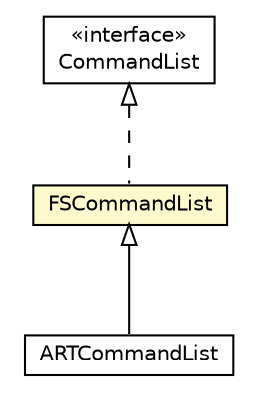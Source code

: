 #!/usr/local/bin/dot
#
# Class diagram 
# Generated by UMLGraph version 5.2 (http://www.umlgraph.org/)
#

digraph G {
	edge [fontname="Helvetica",fontsize=10,labelfontname="Helvetica",labelfontsize=10];
	node [fontname="Helvetica",fontsize=10,shape=plaintext];
	nodesep=0.25;
	ranksep=0.5;
	// it.unica.foresee.core.FSCommandList
	c436 [label=<<table title="it.unica.foresee.core.FSCommandList" border="0" cellborder="1" cellspacing="0" cellpadding="2" port="p" bgcolor="lemonChiffon" href="./FSCommandList.html">
		<tr><td><table border="0" cellspacing="0" cellpadding="1">
<tr><td align="center" balign="center"> FSCommandList </td></tr>
		</table></td></tr>
		</table>>, fontname="Helvetica", fontcolor="black", fontsize=10.0];
	// it.unica.foresee.core.CommandList
	c439 [label=<<table title="it.unica.foresee.core.CommandList" border="0" cellborder="1" cellspacing="0" cellpadding="2" port="p" href="./CommandList.html">
		<tr><td><table border="0" cellspacing="0" cellpadding="1">
<tr><td align="center" balign="center"> &#171;interface&#187; </td></tr>
<tr><td align="center" balign="center"> CommandList </td></tr>
		</table></td></tr>
		</table>>, fontname="Helvetica", fontcolor="black", fontsize=10.0];
	// it.unica.foresee.core.ARTCommandList
	c441 [label=<<table title="it.unica.foresee.core.ARTCommandList" border="0" cellborder="1" cellspacing="0" cellpadding="2" port="p" href="./ARTCommandList.html">
		<tr><td><table border="0" cellspacing="0" cellpadding="1">
<tr><td align="center" balign="center"> ARTCommandList </td></tr>
		</table></td></tr>
		</table>>, fontname="Helvetica", fontcolor="black", fontsize=10.0];
	//it.unica.foresee.core.FSCommandList implements it.unica.foresee.core.CommandList
	c439:p -> c436:p [dir=back,arrowtail=empty,style=dashed];
	//it.unica.foresee.core.ARTCommandList extends it.unica.foresee.core.FSCommandList
	c436:p -> c441:p [dir=back,arrowtail=empty];
}

